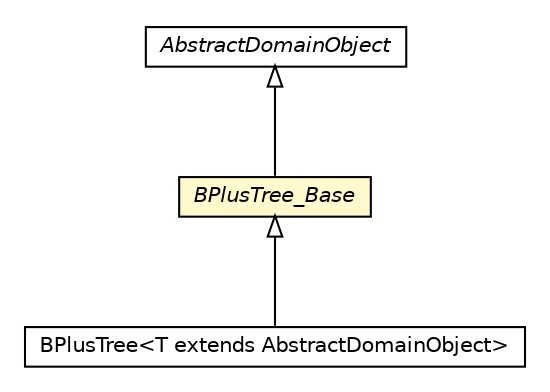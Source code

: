 #!/usr/local/bin/dot
#
# Class diagram 
# Generated by UMLGraph version 5.1 (http://www.umlgraph.org/)
#

digraph G {
	edge [fontname="Helvetica",fontsize=10,labelfontname="Helvetica",labelfontsize=10];
	node [fontname="Helvetica",fontsize=10,shape=plaintext];
	nodesep=0.25;
	ranksep=0.5;
	// pt.ist.fenixframework.core.AbstractDomainObject
	c28051 [label=<<table title="pt.ist.fenixframework.core.AbstractDomainObject" border="0" cellborder="1" cellspacing="0" cellpadding="2" port="p" href="../../AbstractDomainObject.html">
		<tr><td><table border="0" cellspacing="0" cellpadding="1">
<tr><td align="center" balign="center"><font face="Helvetica-Oblique"> AbstractDomainObject </font></td></tr>
		</table></td></tr>
		</table>>, fontname="Helvetica", fontcolor="black", fontsize=10.0];
	// pt.ist.fenixframework.core.adt.bplustree.BPlusTree_Base
	c28169 [label=<<table title="pt.ist.fenixframework.core.adt.bplustree.BPlusTree_Base" border="0" cellborder="1" cellspacing="0" cellpadding="2" port="p" bgcolor="lemonChiffon" href="./BPlusTree_Base.html">
		<tr><td><table border="0" cellspacing="0" cellpadding="1">
<tr><td align="center" balign="center"><font face="Helvetica-Oblique"> BPlusTree_Base </font></td></tr>
		</table></td></tr>
		</table>>, fontname="Helvetica", fontcolor="black", fontsize=10.0];
	// pt.ist.fenixframework.core.adt.bplustree.BPlusTree<T extends pt.ist.fenixframework.core.AbstractDomainObject>
	c28170 [label=<<table title="pt.ist.fenixframework.core.adt.bplustree.BPlusTree" border="0" cellborder="1" cellspacing="0" cellpadding="2" port="p" href="./BPlusTree.html">
		<tr><td><table border="0" cellspacing="0" cellpadding="1">
<tr><td align="center" balign="center"> BPlusTree&lt;T extends AbstractDomainObject&gt; </td></tr>
		</table></td></tr>
		</table>>, fontname="Helvetica", fontcolor="black", fontsize=10.0];
	//pt.ist.fenixframework.core.adt.bplustree.BPlusTree_Base extends pt.ist.fenixframework.core.AbstractDomainObject
	c28051:p -> c28169:p [dir=back,arrowtail=empty];
	//pt.ist.fenixframework.core.adt.bplustree.BPlusTree<T extends pt.ist.fenixframework.core.AbstractDomainObject> extends pt.ist.fenixframework.core.adt.bplustree.BPlusTree_Base
	c28169:p -> c28170:p [dir=back,arrowtail=empty];
}

